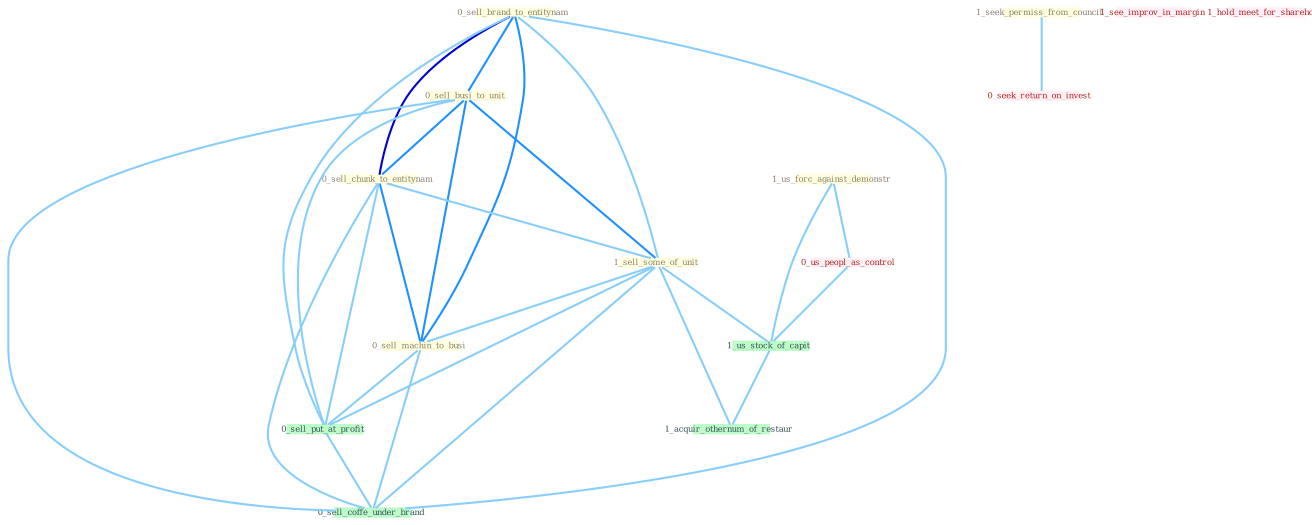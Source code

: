 Graph G{ 
    node
    [shape=polygon,style=filled,width=.5,height=.06,color="#BDFCC9",fixedsize=true,fontsize=4,
    fontcolor="#2f4f4f"];
    {node
    [color="#ffffe0", fontcolor="#8b7d6b"] "0_sell_brand_to_entitynam " "1_seek_permiss_from_council " "0_sell_busi_to_unit " "1_us_forc_against_demonstr " "0_sell_chunk_to_entitynam " "1_sell_some_of_unit " "0_sell_machin_to_busi "}
{node [color="#fff0f5", fontcolor="#b22222"] "0_us_peopl_as_control " "0_seek_return_on_invest " "1_see_improv_in_margin " "1_hold_meet_for_sharehold "}
edge [color="#B0E2FF"];

	"0_sell_brand_to_entitynam " -- "0_sell_busi_to_unit " [w="2", color="#1e90ff" , len=0.8];
	"0_sell_brand_to_entitynam " -- "0_sell_chunk_to_entitynam " [w="3", color="#0000cd" , len=0.6];
	"0_sell_brand_to_entitynam " -- "1_sell_some_of_unit " [w="1", color="#87cefa" ];
	"0_sell_brand_to_entitynam " -- "0_sell_machin_to_busi " [w="2", color="#1e90ff" , len=0.8];
	"0_sell_brand_to_entitynam " -- "0_sell_put_at_profit " [w="1", color="#87cefa" ];
	"0_sell_brand_to_entitynam " -- "0_sell_coffe_under_brand " [w="1", color="#87cefa" ];
	"1_seek_permiss_from_council " -- "0_seek_return_on_invest " [w="1", color="#87cefa" ];
	"0_sell_busi_to_unit " -- "0_sell_chunk_to_entitynam " [w="2", color="#1e90ff" , len=0.8];
	"0_sell_busi_to_unit " -- "1_sell_some_of_unit " [w="2", color="#1e90ff" , len=0.8];
	"0_sell_busi_to_unit " -- "0_sell_machin_to_busi " [w="2", color="#1e90ff" , len=0.8];
	"0_sell_busi_to_unit " -- "0_sell_put_at_profit " [w="1", color="#87cefa" ];
	"0_sell_busi_to_unit " -- "0_sell_coffe_under_brand " [w="1", color="#87cefa" ];
	"1_us_forc_against_demonstr " -- "0_us_peopl_as_control " [w="1", color="#87cefa" ];
	"1_us_forc_against_demonstr " -- "1_us_stock_of_capit " [w="1", color="#87cefa" ];
	"0_sell_chunk_to_entitynam " -- "1_sell_some_of_unit " [w="1", color="#87cefa" ];
	"0_sell_chunk_to_entitynam " -- "0_sell_machin_to_busi " [w="2", color="#1e90ff" , len=0.8];
	"0_sell_chunk_to_entitynam " -- "0_sell_put_at_profit " [w="1", color="#87cefa" ];
	"0_sell_chunk_to_entitynam " -- "0_sell_coffe_under_brand " [w="1", color="#87cefa" ];
	"1_sell_some_of_unit " -- "0_sell_machin_to_busi " [w="1", color="#87cefa" ];
	"1_sell_some_of_unit " -- "0_sell_put_at_profit " [w="1", color="#87cefa" ];
	"1_sell_some_of_unit " -- "1_us_stock_of_capit " [w="1", color="#87cefa" ];
	"1_sell_some_of_unit " -- "0_sell_coffe_under_brand " [w="1", color="#87cefa" ];
	"1_sell_some_of_unit " -- "1_acquir_othernum_of_restaur " [w="1", color="#87cefa" ];
	"0_sell_machin_to_busi " -- "0_sell_put_at_profit " [w="1", color="#87cefa" ];
	"0_sell_machin_to_busi " -- "0_sell_coffe_under_brand " [w="1", color="#87cefa" ];
	"0_us_peopl_as_control " -- "1_us_stock_of_capit " [w="1", color="#87cefa" ];
	"0_sell_put_at_profit " -- "0_sell_coffe_under_brand " [w="1", color="#87cefa" ];
	"1_us_stock_of_capit " -- "1_acquir_othernum_of_restaur " [w="1", color="#87cefa" ];
}